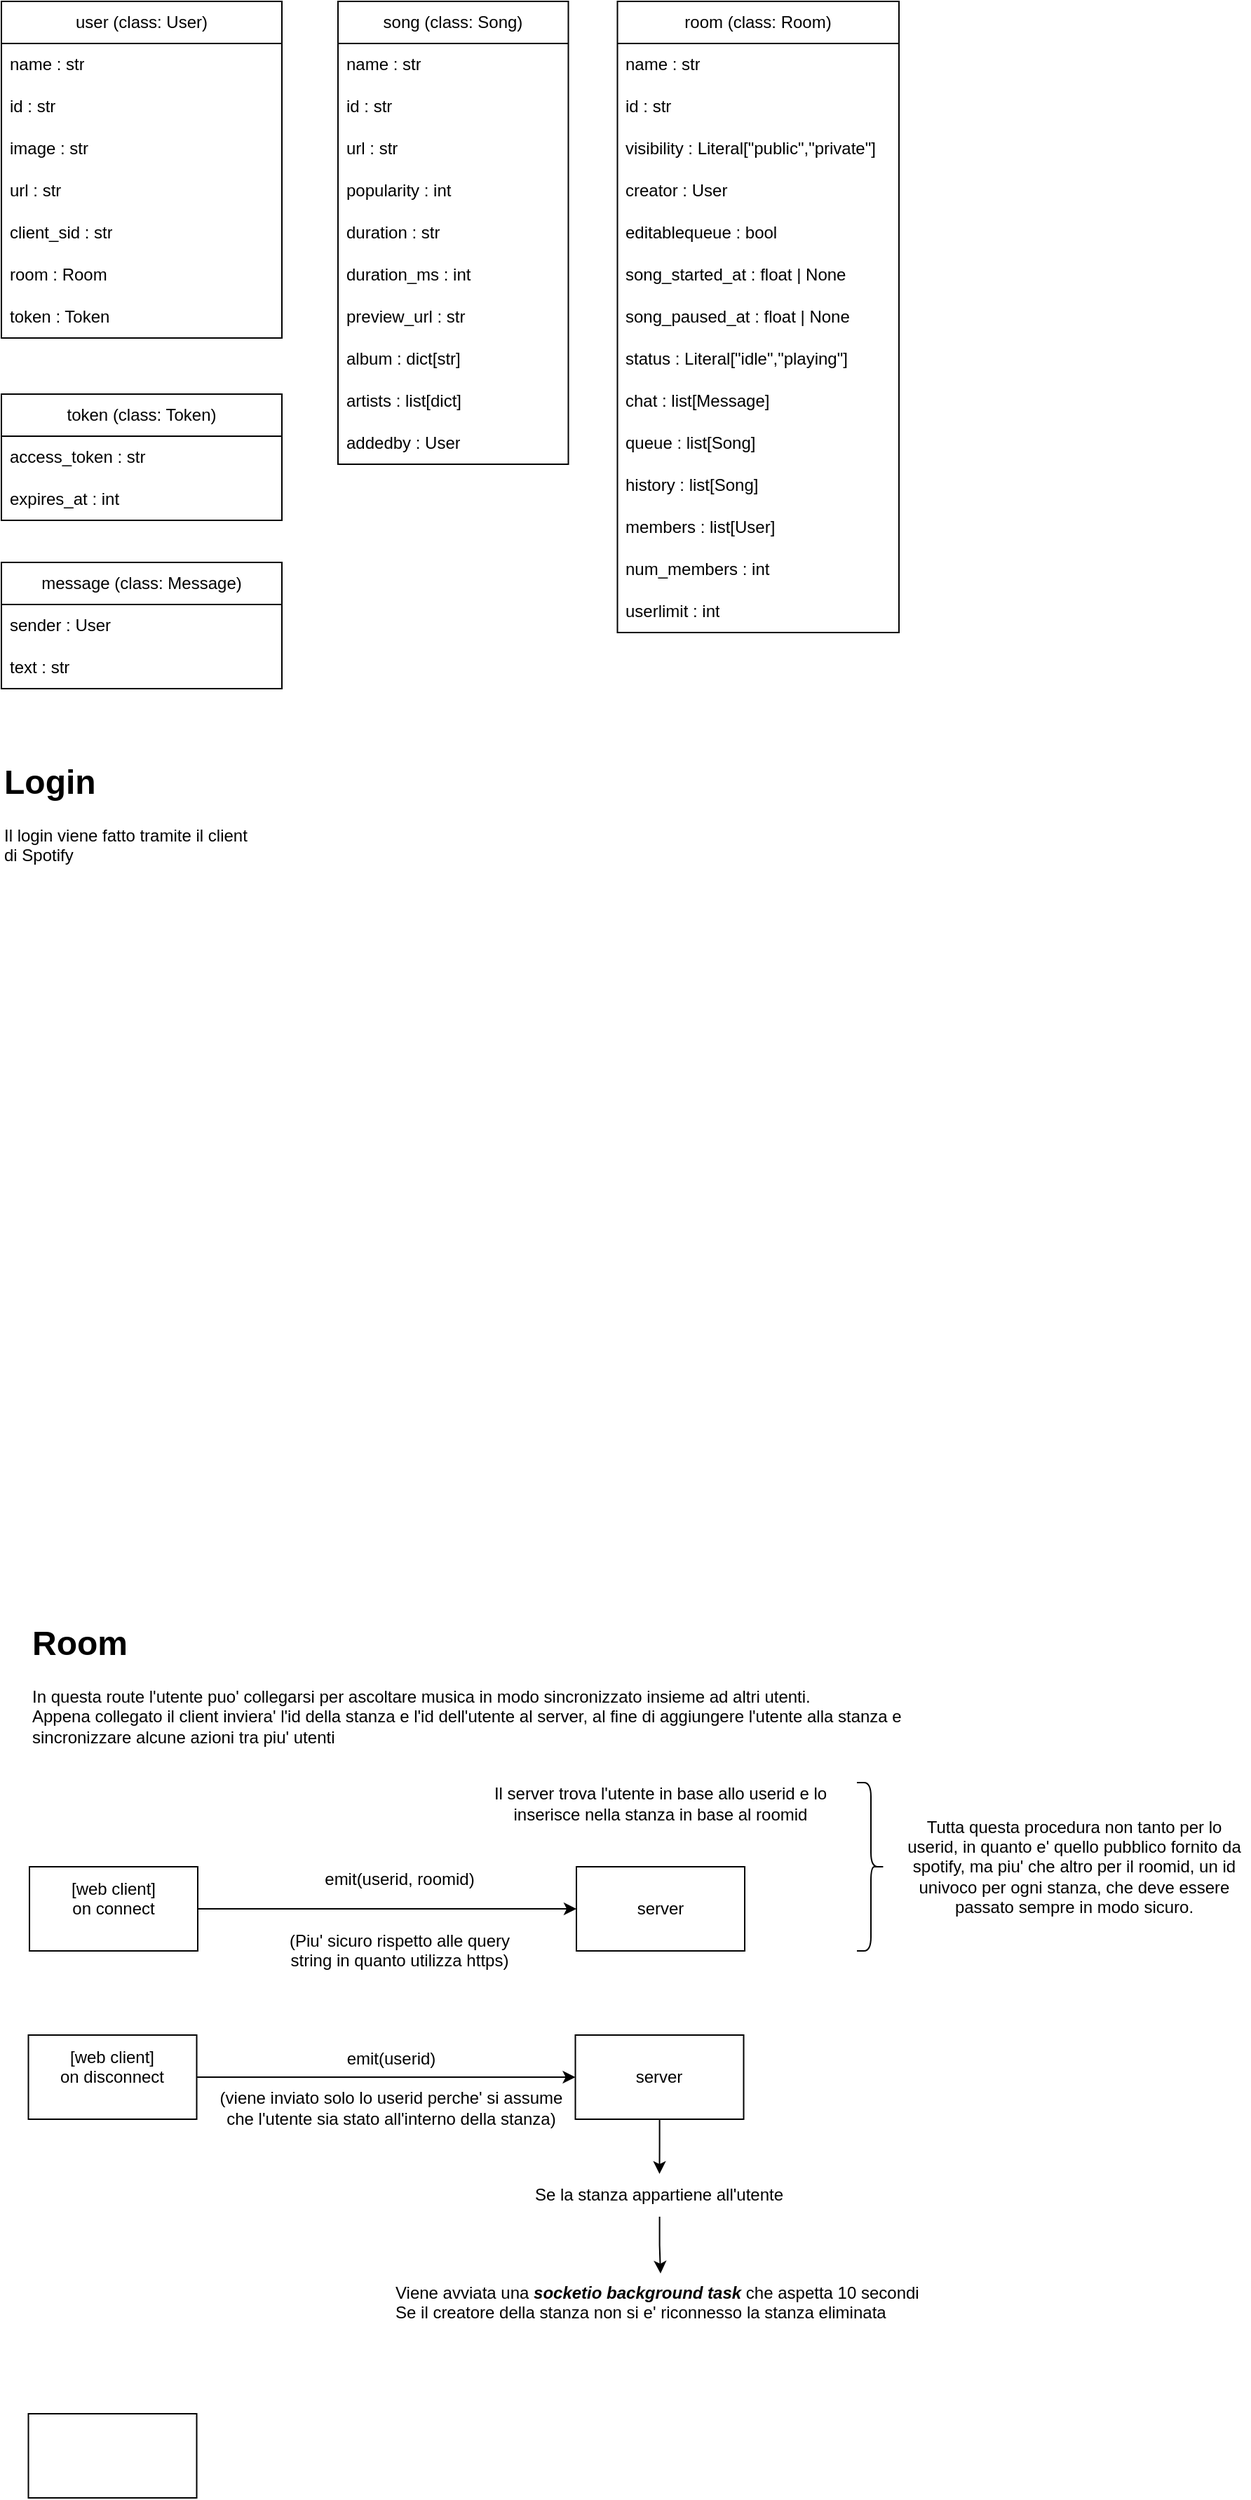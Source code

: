 <mxfile>
    <diagram name="Pagina-1" id="Wln8g-hPv7s8qqI7dBF5">
        <mxGraphModel dx="683" dy="1857" grid="1" gridSize="10" guides="1" tooltips="1" connect="1" arrows="1" fold="1" page="1" pageScale="1" pageWidth="827" pageHeight="1169" math="0" shadow="0">
            <root>
                <mxCell id="0"/>
                <mxCell id="1" parent="0"/>
                <mxCell id="Y2fDLJdDOBYX_rJT8Nb1-2" style="edgeStyle=orthogonalEdgeStyle;rounded=0;orthogonalLoop=1;jettySize=auto;html=1;entryX=0;entryY=0.5;entryDx=0;entryDy=0;" parent="1" source="Y2fDLJdDOBYX_rJT8Nb1-1" target="Y2fDLJdDOBYX_rJT8Nb1-5" edge="1">
                    <mxGeometry relative="1" as="geometry">
                        <mxPoint x="330" y="240" as="targetPoint"/>
                    </mxGeometry>
                </mxCell>
                <mxCell id="Y2fDLJdDOBYX_rJT8Nb1-1" value="[web client]&lt;div&gt;on connect&lt;div&gt;&lt;br&gt;&lt;/div&gt;&lt;/div&gt;" style="rounded=0;whiteSpace=wrap;html=1;" parent="1" vertex="1">
                    <mxGeometry x="60" y="210" width="120" height="60" as="geometry"/>
                </mxCell>
                <mxCell id="Y2fDLJdDOBYX_rJT8Nb1-5" value="server" style="rounded=0;whiteSpace=wrap;html=1;" parent="1" vertex="1">
                    <mxGeometry x="450" y="210" width="120" height="60" as="geometry"/>
                </mxCell>
                <mxCell id="Y2fDLJdDOBYX_rJT8Nb1-6" value="&lt;div&gt;&lt;span style=&quot;background-color: initial;&quot;&gt;emit&lt;/span&gt;&lt;span style=&quot;background-color: initial;&quot;&gt;(userid, roomid)&lt;/span&gt;&lt;/div&gt;&lt;div&gt;&lt;br&gt;&lt;/div&gt;&lt;div&gt;&lt;br&gt;&lt;/div&gt;&lt;div&gt;&lt;span style=&quot;background-color: initial;&quot;&gt;(Piu' sicuro rispetto alle query string in quanto utilizza https)&lt;/span&gt;&lt;/div&gt;&lt;div&gt;&lt;br&gt;&lt;/div&gt;" style="text;html=1;align=center;verticalAlign=middle;whiteSpace=wrap;rounded=0;" parent="1" vertex="1">
                    <mxGeometry x="229.25" y="220" width="190" height="70" as="geometry"/>
                </mxCell>
                <mxCell id="Y2fDLJdDOBYX_rJT8Nb1-8" value="Il server trova l'utente in base allo userid e lo inserisce nella stanza in base al roomid" style="text;html=1;align=center;verticalAlign=middle;whiteSpace=wrap;rounded=0;" parent="1" vertex="1">
                    <mxGeometry x="390" y="140" width="240" height="50" as="geometry"/>
                </mxCell>
                <mxCell id="Y2fDLJdDOBYX_rJT8Nb1-9" value="" style="shape=curlyBracket;whiteSpace=wrap;html=1;rounded=1;flipH=1;labelPosition=right;verticalLabelPosition=middle;align=left;verticalAlign=middle;" parent="1" vertex="1">
                    <mxGeometry x="650" y="150" width="20" height="120" as="geometry"/>
                </mxCell>
                <mxCell id="Y2fDLJdDOBYX_rJT8Nb1-10" value="Tutta questa procedura non tanto per lo userid, in quanto e' quello pubblico fornito da spotify, ma piu' che altro per il roomid, un id univoco per ogni stanza, che deve essere passato sempre in modo sicuro." style="text;html=1;align=center;verticalAlign=middle;whiteSpace=wrap;rounded=0;" parent="1" vertex="1">
                    <mxGeometry x="680" y="165" width="250" height="90" as="geometry"/>
                </mxCell>
                <mxCell id="Y2fDLJdDOBYX_rJT8Nb1-17" value="&lt;h1 style=&quot;margin-top: 0px;&quot;&gt;Login&lt;/h1&gt;&lt;div&gt;Il login viene fatto tramite il client di Spotify&lt;/div&gt;" style="text;html=1;whiteSpace=wrap;overflow=hidden;rounded=0;" parent="1" vertex="1">
                    <mxGeometry x="40" y="-584" width="180" height="170" as="geometry"/>
                </mxCell>
                <mxCell id="Y2fDLJdDOBYX_rJT8Nb1-20" value="user (class: User)" style="swimlane;fontStyle=0;childLayout=stackLayout;horizontal=1;startSize=30;horizontalStack=0;resizeParent=1;resizeParentMax=0;resizeLast=0;collapsible=1;marginBottom=0;whiteSpace=wrap;html=1;" parent="1" vertex="1">
                    <mxGeometry x="40" y="-1120" width="200" height="240" as="geometry">
                        <mxRectangle x="249.25" y="-250" width="130" height="30" as="alternateBounds"/>
                    </mxGeometry>
                </mxCell>
                <mxCell id="52" value="name : str" style="text;strokeColor=none;fillColor=none;align=left;verticalAlign=middle;spacingLeft=4;spacingRight=4;overflow=hidden;points=[[0,0.5],[1,0.5]];portConstraint=eastwest;rotatable=0;whiteSpace=wrap;html=1;" vertex="1" parent="Y2fDLJdDOBYX_rJT8Nb1-20">
                    <mxGeometry y="30" width="200" height="30" as="geometry"/>
                </mxCell>
                <mxCell id="53" value="id : str" style="text;strokeColor=none;fillColor=none;align=left;verticalAlign=middle;spacingLeft=4;spacingRight=4;overflow=hidden;points=[[0,0.5],[1,0.5]];portConstraint=eastwest;rotatable=0;whiteSpace=wrap;html=1;" vertex="1" parent="Y2fDLJdDOBYX_rJT8Nb1-20">
                    <mxGeometry y="60" width="200" height="30" as="geometry"/>
                </mxCell>
                <mxCell id="Y2fDLJdDOBYX_rJT8Nb1-32" value="image : str" style="text;strokeColor=none;fillColor=none;align=left;verticalAlign=middle;spacingLeft=4;spacingRight=4;overflow=hidden;points=[[0,0.5],[1,0.5]];portConstraint=eastwest;rotatable=0;whiteSpace=wrap;html=1;" parent="Y2fDLJdDOBYX_rJT8Nb1-20" vertex="1">
                    <mxGeometry y="90" width="200" height="30" as="geometry"/>
                </mxCell>
                <mxCell id="45" value="url : str" style="text;strokeColor=none;fillColor=none;align=left;verticalAlign=middle;spacingLeft=4;spacingRight=4;overflow=hidden;points=[[0,0.5],[1,0.5]];portConstraint=eastwest;rotatable=0;whiteSpace=wrap;html=1;" vertex="1" parent="Y2fDLJdDOBYX_rJT8Nb1-20">
                    <mxGeometry y="120" width="200" height="30" as="geometry"/>
                </mxCell>
                <mxCell id="3" value="client_sid : str" style="text;strokeColor=none;fillColor=none;align=left;verticalAlign=middle;spacingLeft=4;spacingRight=4;overflow=hidden;points=[[0,0.5],[1,0.5]];portConstraint=eastwest;rotatable=0;whiteSpace=wrap;html=1;" parent="Y2fDLJdDOBYX_rJT8Nb1-20" vertex="1">
                    <mxGeometry y="150" width="200" height="30" as="geometry"/>
                </mxCell>
                <mxCell id="4" value="room : Room&amp;nbsp;" style="text;strokeColor=none;fillColor=none;align=left;verticalAlign=middle;spacingLeft=4;spacingRight=4;overflow=hidden;points=[[0,0.5],[1,0.5]];portConstraint=eastwest;rotatable=0;whiteSpace=wrap;html=1;" parent="Y2fDLJdDOBYX_rJT8Nb1-20" vertex="1">
                    <mxGeometry y="180" width="200" height="30" as="geometry"/>
                </mxCell>
                <mxCell id="5" value="token : Token" style="text;strokeColor=none;fillColor=none;align=left;verticalAlign=middle;spacingLeft=4;spacingRight=4;overflow=hidden;points=[[0,0.5],[1,0.5]];portConstraint=eastwest;rotatable=0;whiteSpace=wrap;html=1;" vertex="1" parent="Y2fDLJdDOBYX_rJT8Nb1-20">
                    <mxGeometry y="210" width="200" height="30" as="geometry"/>
                </mxCell>
                <mxCell id="Y2fDLJdDOBYX_rJT8Nb1-36" value="&lt;h1 style=&quot;margin-top: 0px;&quot;&gt;Room&lt;/h1&gt;&lt;div&gt;In questa route l'utente puo' collegarsi per ascoltare musica in modo sincronizzato insieme ad altri utenti.&lt;br&gt;Appena collegato il client inviera'&amp;nbsp;&lt;span style=&quot;background-color: initial;&quot;&gt;l'id della stanza e l'id dell'utente al server, al fine di aggiungere l'utente alla stanza e sincronizzare alcune azioni tra piu' utenti&lt;/span&gt;&lt;/div&gt;" style="text;html=1;whiteSpace=wrap;overflow=hidden;rounded=0;" parent="1" vertex="1">
                    <mxGeometry x="60" y="30" width="630" height="110" as="geometry"/>
                </mxCell>
                <mxCell id="Y2fDLJdDOBYX_rJT8Nb1-46" style="edgeStyle=orthogonalEdgeStyle;rounded=0;orthogonalLoop=1;jettySize=auto;html=1;entryX=0;entryY=0.5;entryDx=0;entryDy=0;" parent="1" source="Y2fDLJdDOBYX_rJT8Nb1-44" target="Y2fDLJdDOBYX_rJT8Nb1-45" edge="1">
                    <mxGeometry relative="1" as="geometry"/>
                </mxCell>
                <mxCell id="Y2fDLJdDOBYX_rJT8Nb1-44" value="[web client]&lt;div&gt;on disconnect&lt;div&gt;&lt;br&gt;&lt;/div&gt;&lt;/div&gt;" style="rounded=0;whiteSpace=wrap;html=1;" parent="1" vertex="1">
                    <mxGeometry x="59.25" y="330" width="120" height="60" as="geometry"/>
                </mxCell>
                <mxCell id="Y2fDLJdDOBYX_rJT8Nb1-69" style="edgeStyle=orthogonalEdgeStyle;rounded=0;orthogonalLoop=1;jettySize=auto;html=1;entryX=0.5;entryY=0;entryDx=0;entryDy=0;" parent="1" source="Y2fDLJdDOBYX_rJT8Nb1-93" target="Y2fDLJdDOBYX_rJT8Nb1-66" edge="1">
                    <mxGeometry relative="1" as="geometry">
                        <mxPoint x="509.25" y="425" as="targetPoint"/>
                    </mxGeometry>
                </mxCell>
                <mxCell id="Y2fDLJdDOBYX_rJT8Nb1-45" value="server" style="rounded=0;whiteSpace=wrap;html=1;" parent="1" vertex="1">
                    <mxGeometry x="449.25" y="330" width="120" height="60" as="geometry"/>
                </mxCell>
                <mxCell id="Y2fDLJdDOBYX_rJT8Nb1-47" value="&lt;div&gt;&lt;span style=&quot;background-color: initial;&quot;&gt;emit&lt;/span&gt;&lt;span style=&quot;background-color: initial;&quot;&gt;(userid)&lt;/span&gt;&lt;/div&gt;&lt;div&gt;&lt;br&gt;&lt;/div&gt;&lt;div&gt;(viene inviato solo lo userid perche' si assume che l'utente sia stato all'interno della stanza)&lt;/div&gt;&lt;div&gt;&lt;br&gt;&lt;/div&gt;" style="text;html=1;align=center;verticalAlign=middle;whiteSpace=wrap;rounded=0;" parent="1" vertex="1">
                    <mxGeometry x="192.25" y="330" width="252" height="90" as="geometry"/>
                </mxCell>
                <mxCell id="Y2fDLJdDOBYX_rJT8Nb1-66" value="Viene avviata una &lt;i&gt;&lt;b&gt;socketio background task&lt;/b&gt;&lt;/i&gt; che aspetta 10 secondi&lt;div&gt;&lt;span style=&quot;background-color: initial;&quot;&gt;S&lt;/span&gt;&lt;span style=&quot;background-color: initial;&quot;&gt;e il creatore della stanza non si e' riconnesso la stanza eliminata&lt;/span&gt;&lt;br&gt;&lt;/div&gt;" style="text;html=1;align=left;verticalAlign=top;whiteSpace=wrap;rounded=0;" parent="1" vertex="1">
                    <mxGeometry x="318.88" y="500" width="382.23" height="50" as="geometry"/>
                </mxCell>
                <mxCell id="Y2fDLJdDOBYX_rJT8Nb1-94" value="" style="edgeStyle=orthogonalEdgeStyle;rounded=0;orthogonalLoop=1;jettySize=auto;html=1;entryX=0.5;entryY=0;entryDx=0;entryDy=0;" parent="1" source="Y2fDLJdDOBYX_rJT8Nb1-45" target="Y2fDLJdDOBYX_rJT8Nb1-93" edge="1">
                    <mxGeometry relative="1" as="geometry">
                        <mxPoint x="509.25" y="500" as="targetPoint"/>
                        <mxPoint x="509.25" y="390" as="sourcePoint"/>
                    </mxGeometry>
                </mxCell>
                <mxCell id="Y2fDLJdDOBYX_rJT8Nb1-93" value="Se la stanza appartiene all'utente" style="text;html=1;align=center;verticalAlign=middle;whiteSpace=wrap;rounded=0;" parent="1" vertex="1">
                    <mxGeometry x="419.25" y="429" width="180" height="30.5" as="geometry"/>
                </mxCell>
                <mxCell id="2" value="" style="rounded=0;whiteSpace=wrap;html=1;" parent="1" vertex="1">
                    <mxGeometry x="59.25" y="600" width="120" height="60" as="geometry"/>
                </mxCell>
                <mxCell id="6" value="room (class: Room)" style="swimlane;fontStyle=0;childLayout=stackLayout;horizontal=1;startSize=30;horizontalStack=0;resizeParent=1;resizeParentMax=0;resizeLast=0;collapsible=1;marginBottom=0;whiteSpace=wrap;html=1;" vertex="1" parent="1">
                    <mxGeometry x="479.25" y="-1120" width="200.75" height="450" as="geometry">
                        <mxRectangle x="249.25" y="-250" width="130" height="30" as="alternateBounds"/>
                    </mxGeometry>
                </mxCell>
                <mxCell id="7" value="name : str" style="text;strokeColor=none;fillColor=none;align=left;verticalAlign=middle;spacingLeft=4;spacingRight=4;overflow=hidden;points=[[0,0.5],[1,0.5]];portConstraint=eastwest;rotatable=0;whiteSpace=wrap;html=1;" vertex="1" parent="6">
                    <mxGeometry y="30" width="200.75" height="30" as="geometry"/>
                </mxCell>
                <mxCell id="8" value="id : str" style="text;strokeColor=none;fillColor=none;align=left;verticalAlign=middle;spacingLeft=4;spacingRight=4;overflow=hidden;points=[[0,0.5],[1,0.5]];portConstraint=eastwest;rotatable=0;whiteSpace=wrap;html=1;" vertex="1" parent="6">
                    <mxGeometry y="60" width="200.75" height="30" as="geometry"/>
                </mxCell>
                <mxCell id="57" value="visibility : Literal[&quot;public&quot;,&quot;private&quot;]" style="text;strokeColor=none;fillColor=none;align=left;verticalAlign=middle;spacingLeft=4;spacingRight=4;overflow=hidden;points=[[0,0.5],[1,0.5]];portConstraint=eastwest;rotatable=0;whiteSpace=wrap;html=1;" vertex="1" parent="6">
                    <mxGeometry y="90" width="200.75" height="30" as="geometry"/>
                </mxCell>
                <mxCell id="9" value="creator : User" style="text;strokeColor=none;fillColor=none;align=left;verticalAlign=middle;spacingLeft=4;spacingRight=4;overflow=hidden;points=[[0,0.5],[1,0.5]];portConstraint=eastwest;rotatable=0;whiteSpace=wrap;html=1;" vertex="1" parent="6">
                    <mxGeometry y="120" width="200.75" height="30" as="geometry"/>
                </mxCell>
                <mxCell id="10" value="editablequeue : bool" style="text;strokeColor=none;fillColor=none;align=left;verticalAlign=middle;spacingLeft=4;spacingRight=4;overflow=hidden;points=[[0,0.5],[1,0.5]];portConstraint=eastwest;rotatable=0;whiteSpace=wrap;html=1;" vertex="1" parent="6">
                    <mxGeometry y="150" width="200.75" height="30" as="geometry"/>
                </mxCell>
                <mxCell id="13" value="song_started_at : float | None" style="text;strokeColor=none;fillColor=none;align=left;verticalAlign=middle;spacingLeft=4;spacingRight=4;overflow=hidden;points=[[0,0.5],[1,0.5]];portConstraint=eastwest;rotatable=0;whiteSpace=wrap;html=1;" vertex="1" parent="6">
                    <mxGeometry y="180" width="200.75" height="30" as="geometry"/>
                </mxCell>
                <mxCell id="14" value="song_paused_at : float | None" style="text;strokeColor=none;fillColor=none;align=left;verticalAlign=middle;spacingLeft=4;spacingRight=4;overflow=hidden;points=[[0,0.5],[1,0.5]];portConstraint=eastwest;rotatable=0;whiteSpace=wrap;html=1;" vertex="1" parent="6">
                    <mxGeometry y="210" width="200.75" height="30" as="geometry"/>
                </mxCell>
                <mxCell id="16" value="status : Literal[&quot;idle&quot;,&quot;playing&quot;]" style="text;strokeColor=none;fillColor=none;align=left;verticalAlign=middle;spacingLeft=4;spacingRight=4;overflow=hidden;points=[[0,0.5],[1,0.5]];portConstraint=eastwest;rotatable=0;whiteSpace=wrap;html=1;" vertex="1" parent="6">
                    <mxGeometry y="240" width="200.75" height="30" as="geometry"/>
                </mxCell>
                <mxCell id="17" value="chat : list[Message]" style="text;strokeColor=none;fillColor=none;align=left;verticalAlign=middle;spacingLeft=4;spacingRight=4;overflow=hidden;points=[[0,0.5],[1,0.5]];portConstraint=eastwest;rotatable=0;whiteSpace=wrap;html=1;" vertex="1" parent="6">
                    <mxGeometry y="270" width="200.75" height="30" as="geometry"/>
                </mxCell>
                <mxCell id="11" value="queue : list[Song]" style="text;strokeColor=none;fillColor=none;align=left;verticalAlign=middle;spacingLeft=4;spacingRight=4;overflow=hidden;points=[[0,0.5],[1,0.5]];portConstraint=eastwest;rotatable=0;whiteSpace=wrap;html=1;" vertex="1" parent="6">
                    <mxGeometry y="300" width="200.75" height="30" as="geometry"/>
                </mxCell>
                <mxCell id="15" value="history : list[Song]" style="text;strokeColor=none;fillColor=none;align=left;verticalAlign=middle;spacingLeft=4;spacingRight=4;overflow=hidden;points=[[0,0.5],[1,0.5]];portConstraint=eastwest;rotatable=0;whiteSpace=wrap;html=1;" vertex="1" parent="6">
                    <mxGeometry y="330" width="200.75" height="30" as="geometry"/>
                </mxCell>
                <mxCell id="58" value="members : list[User]" style="text;strokeColor=none;fillColor=none;align=left;verticalAlign=middle;spacingLeft=4;spacingRight=4;overflow=hidden;points=[[0,0.5],[1,0.5]];portConstraint=eastwest;rotatable=0;whiteSpace=wrap;html=1;" vertex="1" parent="6">
                    <mxGeometry y="360" width="200.75" height="30" as="geometry"/>
                </mxCell>
                <mxCell id="59" value="num_members : int" style="text;strokeColor=none;fillColor=none;align=left;verticalAlign=middle;spacingLeft=4;spacingRight=4;overflow=hidden;points=[[0,0.5],[1,0.5]];portConstraint=eastwest;rotatable=0;whiteSpace=wrap;html=1;" vertex="1" parent="6">
                    <mxGeometry y="390" width="200.75" height="30" as="geometry"/>
                </mxCell>
                <mxCell id="60" value="userlimit : int" style="text;strokeColor=none;fillColor=none;align=left;verticalAlign=middle;spacingLeft=4;spacingRight=4;overflow=hidden;points=[[0,0.5],[1,0.5]];portConstraint=eastwest;rotatable=0;whiteSpace=wrap;html=1;" vertex="1" parent="6">
                    <mxGeometry y="420" width="200.75" height="30" as="geometry"/>
                </mxCell>
                <mxCell id="18" value="token (class: Token)" style="swimlane;fontStyle=0;childLayout=stackLayout;horizontal=1;startSize=30;horizontalStack=0;resizeParent=1;resizeParentMax=0;resizeLast=0;collapsible=1;marginBottom=0;whiteSpace=wrap;html=1;" vertex="1" parent="1">
                    <mxGeometry x="40" y="-840" width="200" height="90" as="geometry">
                        <mxRectangle x="249.25" y="-250" width="130" height="30" as="alternateBounds"/>
                    </mxGeometry>
                </mxCell>
                <mxCell id="19" value="access_token : str" style="text;strokeColor=none;fillColor=none;align=left;verticalAlign=middle;spacingLeft=4;spacingRight=4;overflow=hidden;points=[[0,0.5],[1,0.5]];portConstraint=eastwest;rotatable=0;whiteSpace=wrap;html=1;" vertex="1" parent="18">
                    <mxGeometry y="30" width="200" height="30" as="geometry"/>
                </mxCell>
                <mxCell id="20" value="expires_at : int" style="text;strokeColor=none;fillColor=none;align=left;verticalAlign=middle;spacingLeft=4;spacingRight=4;overflow=hidden;points=[[0,0.5],[1,0.5]];portConstraint=eastwest;rotatable=0;whiteSpace=wrap;html=1;" vertex="1" parent="18">
                    <mxGeometry y="60" width="200" height="30" as="geometry"/>
                </mxCell>
                <mxCell id="25" value="song (class: Song)" style="swimlane;fontStyle=0;childLayout=stackLayout;horizontal=1;startSize=30;horizontalStack=0;resizeParent=1;resizeParentMax=0;resizeLast=0;collapsible=1;marginBottom=0;whiteSpace=wrap;html=1;" vertex="1" parent="1">
                    <mxGeometry x="280" y="-1120" width="164.25" height="330" as="geometry">
                        <mxRectangle x="249.25" y="-250" width="130" height="30" as="alternateBounds"/>
                    </mxGeometry>
                </mxCell>
                <mxCell id="Y2fDLJdDOBYX_rJT8Nb1-21" value="name : str" style="text;strokeColor=none;fillColor=none;align=left;verticalAlign=middle;spacingLeft=4;spacingRight=4;overflow=hidden;points=[[0,0.5],[1,0.5]];portConstraint=eastwest;rotatable=0;whiteSpace=wrap;html=1;" parent="25" vertex="1">
                    <mxGeometry y="30" width="164.25" height="30" as="geometry"/>
                </mxCell>
                <mxCell id="Y2fDLJdDOBYX_rJT8Nb1-23" value="id : str" style="text;strokeColor=none;fillColor=none;align=left;verticalAlign=middle;spacingLeft=4;spacingRight=4;overflow=hidden;points=[[0,0.5],[1,0.5]];portConstraint=eastwest;rotatable=0;whiteSpace=wrap;html=1;" parent="25" vertex="1">
                    <mxGeometry y="60" width="164.25" height="30" as="geometry"/>
                </mxCell>
                <mxCell id="28" value="url : str" style="text;strokeColor=none;fillColor=none;align=left;verticalAlign=middle;spacingLeft=4;spacingRight=4;overflow=hidden;points=[[0,0.5],[1,0.5]];portConstraint=eastwest;rotatable=0;whiteSpace=wrap;html=1;" vertex="1" parent="25">
                    <mxGeometry y="90" width="164.25" height="30" as="geometry"/>
                </mxCell>
                <mxCell id="29" value="popularity : int" style="text;strokeColor=none;fillColor=none;align=left;verticalAlign=middle;spacingLeft=4;spacingRight=4;overflow=hidden;points=[[0,0.5],[1,0.5]];portConstraint=eastwest;rotatable=0;whiteSpace=wrap;html=1;" vertex="1" parent="25">
                    <mxGeometry y="120" width="164.25" height="30" as="geometry"/>
                </mxCell>
                <mxCell id="30" value="duration : str" style="text;strokeColor=none;fillColor=none;align=left;verticalAlign=middle;spacingLeft=4;spacingRight=4;overflow=hidden;points=[[0,0.5],[1,0.5]];portConstraint=eastwest;rotatable=0;whiteSpace=wrap;html=1;" vertex="1" parent="25">
                    <mxGeometry y="150" width="164.25" height="30" as="geometry"/>
                </mxCell>
                <mxCell id="31" value="duration_ms : int" style="text;strokeColor=none;fillColor=none;align=left;verticalAlign=middle;spacingLeft=4;spacingRight=4;overflow=hidden;points=[[0,0.5],[1,0.5]];portConstraint=eastwest;rotatable=0;whiteSpace=wrap;html=1;" vertex="1" parent="25">
                    <mxGeometry y="180" width="164.25" height="30" as="geometry"/>
                </mxCell>
                <mxCell id="32" value="preview_url : str" style="text;strokeColor=none;fillColor=none;align=left;verticalAlign=middle;spacingLeft=4;spacingRight=4;overflow=hidden;points=[[0,0.5],[1,0.5]];portConstraint=eastwest;rotatable=0;whiteSpace=wrap;html=1;" vertex="1" parent="25">
                    <mxGeometry y="210" width="164.25" height="30" as="geometry"/>
                </mxCell>
                <mxCell id="33" value="album : dict[str]" style="text;strokeColor=none;fillColor=none;align=left;verticalAlign=middle;spacingLeft=4;spacingRight=4;overflow=hidden;points=[[0,0.5],[1,0.5]];portConstraint=eastwest;rotatable=0;whiteSpace=wrap;html=1;" vertex="1" parent="25">
                    <mxGeometry y="240" width="164.25" height="30" as="geometry"/>
                </mxCell>
                <mxCell id="34" value="artists : list[dict]" style="text;strokeColor=none;fillColor=none;align=left;verticalAlign=middle;spacingLeft=4;spacingRight=4;overflow=hidden;points=[[0,0.5],[1,0.5]];portConstraint=eastwest;rotatable=0;whiteSpace=wrap;html=1;" vertex="1" parent="25">
                    <mxGeometry y="270" width="164.25" height="30" as="geometry"/>
                </mxCell>
                <mxCell id="35" value="addedby : User" style="text;strokeColor=none;fillColor=none;align=left;verticalAlign=middle;spacingLeft=4;spacingRight=4;overflow=hidden;points=[[0,0.5],[1,0.5]];portConstraint=eastwest;rotatable=0;whiteSpace=wrap;html=1;" vertex="1" parent="25">
                    <mxGeometry y="300" width="164.25" height="30" as="geometry"/>
                </mxCell>
                <mxCell id="36" value="message (class: Message)" style="swimlane;fontStyle=0;childLayout=stackLayout;horizontal=1;startSize=30;horizontalStack=0;resizeParent=1;resizeParentMax=0;resizeLast=0;collapsible=1;marginBottom=0;whiteSpace=wrap;html=1;" vertex="1" parent="1">
                    <mxGeometry x="40" y="-720" width="200" height="90" as="geometry">
                        <mxRectangle x="249.25" y="-250" width="130" height="30" as="alternateBounds"/>
                    </mxGeometry>
                </mxCell>
                <mxCell id="37" value="sender : User" style="text;strokeColor=none;fillColor=none;align=left;verticalAlign=middle;spacingLeft=4;spacingRight=4;overflow=hidden;points=[[0,0.5],[1,0.5]];portConstraint=eastwest;rotatable=0;whiteSpace=wrap;html=1;" vertex="1" parent="36">
                    <mxGeometry y="30" width="200" height="30" as="geometry"/>
                </mxCell>
                <mxCell id="38" value="text : str" style="text;strokeColor=none;fillColor=none;align=left;verticalAlign=middle;spacingLeft=4;spacingRight=4;overflow=hidden;points=[[0,0.5],[1,0.5]];portConstraint=eastwest;rotatable=0;whiteSpace=wrap;html=1;" vertex="1" parent="36">
                    <mxGeometry y="60" width="200" height="30" as="geometry"/>
                </mxCell>
            </root>
        </mxGraphModel>
    </diagram>
</mxfile>